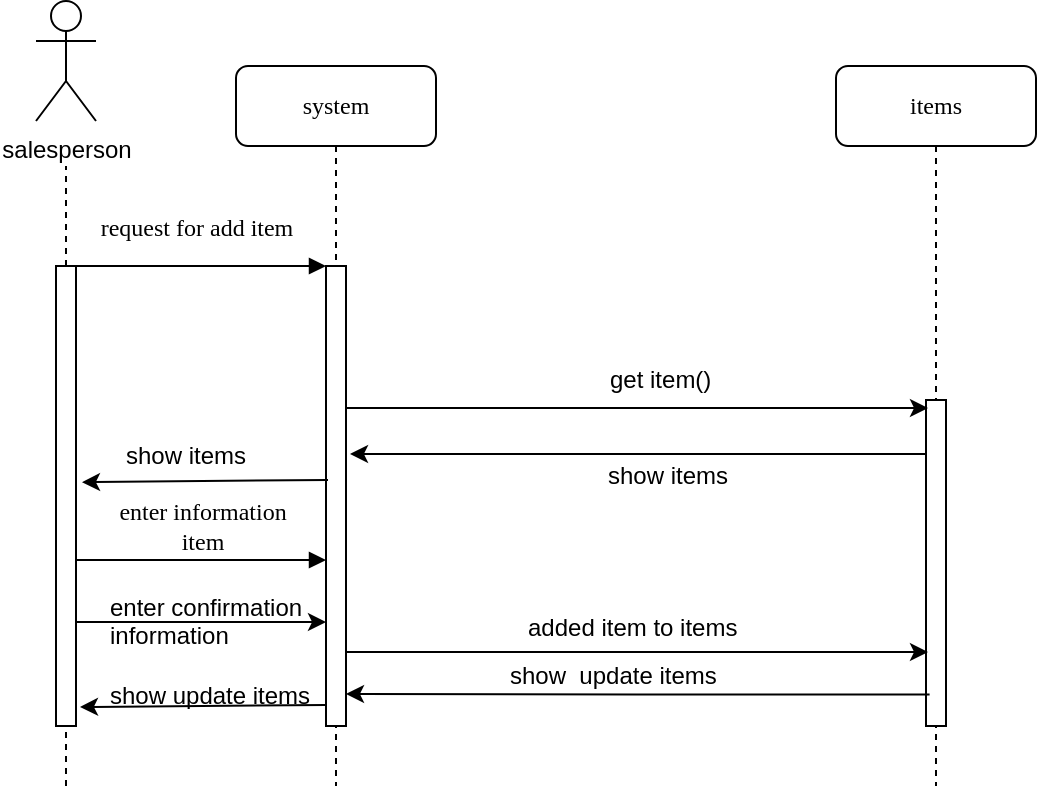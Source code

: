 <mxfile version="10.6.8" type="github"><diagram name="Page-1" id="13e1069c-82ec-6db2-03f1-153e76fe0fe0"><mxGraphModel dx="1010" dy="550" grid="1" gridSize="10" guides="1" tooltips="1" connect="1" arrows="1" fold="1" page="1" pageScale="1" pageWidth="1100" pageHeight="850" background="#ffffff" math="0" shadow="0"><root><mxCell id="0"/><mxCell id="1" parent="0"/><mxCell id="7baba1c4bc27f4b0-2" value="system" style="shape=umlLifeline;perimeter=lifelinePerimeter;whiteSpace=wrap;html=1;container=1;collapsible=0;recursiveResize=0;outlineConnect=0;rounded=1;shadow=0;comic=0;labelBackgroundColor=none;strokeColor=#000000;strokeWidth=1;fillColor=#FFFFFF;fontFamily=Verdana;fontSize=12;fontColor=#000000;align=center;" parent="1" vertex="1"><mxGeometry x="240" y="80" width="100" height="360" as="geometry"/></mxCell><mxCell id="7baba1c4bc27f4b0-10" value="" style="html=1;points=[];perimeter=orthogonalPerimeter;rounded=0;shadow=0;comic=0;labelBackgroundColor=none;strokeColor=#000000;strokeWidth=1;fillColor=#FFFFFF;fontFamily=Verdana;fontSize=12;fontColor=#000000;align=center;" parent="7baba1c4bc27f4b0-2" vertex="1"><mxGeometry x="45" y="100" width="10" height="230" as="geometry"/></mxCell><mxCell id="7baba1c4bc27f4b0-4" value="items" style="shape=umlLifeline;perimeter=lifelinePerimeter;whiteSpace=wrap;html=1;container=1;collapsible=0;recursiveResize=0;outlineConnect=0;rounded=1;shadow=0;comic=0;labelBackgroundColor=none;strokeColor=#000000;strokeWidth=1;fillColor=#FFFFFF;fontFamily=Verdana;fontSize=12;fontColor=#000000;align=center;" parent="1" vertex="1"><mxGeometry x="540" y="80" width="100" height="360" as="geometry"/></mxCell><mxCell id="XhSIV2I0s--ur68v1O1E-33" style="edgeStyle=orthogonalEdgeStyle;rounded=0;orthogonalLoop=1;jettySize=auto;html=1;" parent="1" edge="1"><mxGeometry relative="1" as="geometry"><mxPoint x="297" y="274" as="targetPoint"/><mxPoint x="585" y="274" as="sourcePoint"/></mxGeometry></mxCell><mxCell id="7baba1c4bc27f4b0-16" value="" style="html=1;points=[];perimeter=orthogonalPerimeter;rounded=0;shadow=0;comic=0;labelBackgroundColor=none;strokeColor=#000000;strokeWidth=1;fillColor=#FFFFFF;fontFamily=Verdana;fontSize=12;fontColor=#000000;align=center;" parent="1" vertex="1"><mxGeometry x="585" y="247" width="10" height="163" as="geometry"/></mxCell><mxCell id="7baba1c4bc27f4b0-11" value="request for add item" style="html=1;verticalAlign=bottom;endArrow=block;entryX=0;entryY=0;labelBackgroundColor=none;fontFamily=Verdana;fontSize=12;edgeStyle=elbowEdgeStyle;elbow=vertical;" parent="1" target="7baba1c4bc27f4b0-10" edge="1"><mxGeometry y="10" relative="1" as="geometry"><mxPoint x="155" y="180" as="sourcePoint"/><mxPoint as="offset"/></mxGeometry></mxCell><mxCell id="XhSIV2I0s--ur68v1O1E-41" style="edgeStyle=orthogonalEdgeStyle;rounded=0;orthogonalLoop=1;jettySize=auto;html=1;exitX=0.18;exitY=0.903;exitDx=0;exitDy=0;exitPerimeter=0;" parent="1" edge="1" source="7baba1c4bc27f4b0-16"><mxGeometry relative="1" as="geometry"><mxPoint x="295" y="394" as="targetPoint"/><mxPoint x="581" y="394" as="sourcePoint"/><Array as="points"/></mxGeometry></mxCell><mxCell id="XhSIV2I0s--ur68v1O1E-1" value="salesperson" style="shape=umlActor;verticalLabelPosition=bottom;labelBackgroundColor=#ffffff;verticalAlign=top;html=1;outlineConnect=0;" parent="1" vertex="1"><mxGeometry x="140" y="47.5" width="30" height="60" as="geometry"/></mxCell><mxCell id="XhSIV2I0s--ur68v1O1E-3" value="" style="endArrow=none;dashed=1;html=1;" parent="1" source="XhSIV2I0s--ur68v1O1E-4" edge="1"><mxGeometry width="50" height="50" relative="1" as="geometry"><mxPoint x="155" y="490" as="sourcePoint"/><mxPoint x="155" y="130" as="targetPoint"/></mxGeometry></mxCell><mxCell id="XhSIV2I0s--ur68v1O1E-18" style="edgeStyle=orthogonalEdgeStyle;rounded=0;orthogonalLoop=1;jettySize=auto;html=1;entryX=-0.1;entryY=0.739;entryDx=0;entryDy=0;entryPerimeter=0;exitX=0.9;exitY=0.657;exitDx=0;exitDy=0;exitPerimeter=0;" parent="1" edge="1"><mxGeometry relative="1" as="geometry"><mxPoint x="159" y="359" as="sourcePoint"/><mxPoint x="285" y="358" as="targetPoint"/><Array as="points"><mxPoint x="159" y="358"/></Array></mxGeometry></mxCell><mxCell id="XhSIV2I0s--ur68v1O1E-4" value="" style="html=1;points=[];perimeter=orthogonalPerimeter;rounded=0;shadow=0;comic=0;labelBackgroundColor=none;strokeColor=#000000;strokeWidth=1;fillColor=#FFFFFF;fontFamily=Verdana;fontSize=12;fontColor=#000000;align=center;" parent="1" vertex="1"><mxGeometry x="150" y="180" width="10" height="230" as="geometry"/></mxCell><mxCell id="XhSIV2I0s--ur68v1O1E-5" value="" style="endArrow=none;dashed=1;html=1;" parent="1" target="XhSIV2I0s--ur68v1O1E-4" edge="1"><mxGeometry width="50" height="50" relative="1" as="geometry"><mxPoint x="155" y="440" as="sourcePoint"/><mxPoint x="155" y="130" as="targetPoint"/></mxGeometry></mxCell><mxCell id="XhSIV2I0s--ur68v1O1E-23" value="&lt;div&gt;enter information&lt;/div&gt;&lt;div&gt; item&lt;/div&gt;" style="html=1;verticalAlign=bottom;endArrow=block;entryX=0;entryY=0;labelBackgroundColor=none;fontFamily=Verdana;fontSize=12;edgeStyle=elbowEdgeStyle;elbow=vertical;" parent="1" edge="1"><mxGeometry relative="1" as="geometry"><mxPoint x="160" y="327" as="sourcePoint"/><mxPoint x="285" y="327" as="targetPoint"/><mxPoint as="offset"/></mxGeometry></mxCell><mxCell id="XhSIV2I0s--ur68v1O1E-30" style="edgeStyle=orthogonalEdgeStyle;rounded=0;orthogonalLoop=1;jettySize=auto;html=1;entryX=0.1;entryY=0.417;entryDx=0;entryDy=0;entryPerimeter=0;" parent="1" edge="1"><mxGeometry relative="1" as="geometry"><mxPoint x="295" y="251" as="sourcePoint"/><mxPoint x="586" y="251" as="targetPoint"/></mxGeometry></mxCell><mxCell id="XhSIV2I0s--ur68v1O1E-32" value="get item()" style="text;html=1;resizable=0;points=[];autosize=1;align=left;verticalAlign=top;spacingTop=-4;" parent="1" vertex="1"><mxGeometry x="425" y="227" width="70" height="20" as="geometry"/></mxCell><mxCell id="XhSIV2I0s--ur68v1O1E-34" value="show items" style="text;html=1;resizable=0;points=[];autosize=1;align=left;verticalAlign=top;spacingTop=-4;" parent="1" vertex="1"><mxGeometry x="424" y="275" width="80" height="20" as="geometry"/></mxCell><mxCell id="XhSIV2I0s--ur68v1O1E-37" value="&lt;div&gt;enter confirmation&lt;/div&gt;&lt;div&gt; information&lt;/div&gt;" style="text;html=1;resizable=0;points=[];autosize=1;align=left;verticalAlign=top;spacingTop=-4;" parent="1" vertex="1"><mxGeometry x="175" y="341" width="110" height="30" as="geometry"/></mxCell><mxCell id="XhSIV2I0s--ur68v1O1E-38" style="edgeStyle=orthogonalEdgeStyle;rounded=0;orthogonalLoop=1;jettySize=auto;html=1;entryX=0.1;entryY=0.417;entryDx=0;entryDy=0;entryPerimeter=0;" parent="1" edge="1"><mxGeometry relative="1" as="geometry"><mxPoint x="295" y="373" as="sourcePoint"/><mxPoint x="586" y="373" as="targetPoint"/></mxGeometry></mxCell><mxCell id="XhSIV2I0s--ur68v1O1E-39" value="added item to items" style="text;html=1;resizable=0;points=[];autosize=1;align=left;verticalAlign=top;spacingTop=-4;" parent="1" vertex="1"><mxGeometry x="384" y="351" width="120" height="20" as="geometry"/></mxCell><mxCell id="XhSIV2I0s--ur68v1O1E-42" value="show&amp;nbsp; update items" style="text;html=1;resizable=0;points=[];autosize=1;align=left;verticalAlign=top;spacingTop=-4;" parent="1" vertex="1"><mxGeometry x="375" y="375" width="120" height="20" as="geometry"/></mxCell><mxCell id="CQiMCcgez449UCwNBl5x-4" value="" style="endArrow=classic;html=1;entryX=1.3;entryY=0.47;entryDx=0;entryDy=0;entryPerimeter=0;exitX=0.1;exitY=0.465;exitDx=0;exitDy=0;exitPerimeter=0;" parent="1" source="7baba1c4bc27f4b0-10" target="XhSIV2I0s--ur68v1O1E-4" edge="1"><mxGeometry width="50" height="50" relative="1" as="geometry"><mxPoint x="280" y="288" as="sourcePoint"/><mxPoint x="230" y="250" as="targetPoint"/></mxGeometry></mxCell><mxCell id="CQiMCcgez449UCwNBl5x-5" value="show items" style="text;html=1;resizable=0;points=[];autosize=1;align=left;verticalAlign=top;spacingTop=-4;" parent="1" vertex="1"><mxGeometry x="182.5" y="265" width="80" height="20" as="geometry"/></mxCell><mxCell id="CQiMCcgez449UCwNBl5x-10" value="" style="endArrow=classic;html=1;entryX=1.3;entryY=0.47;entryDx=0;entryDy=0;entryPerimeter=0;exitX=0.1;exitY=0.465;exitDx=0;exitDy=0;exitPerimeter=0;" parent="1" edge="1"><mxGeometry width="50" height="50" relative="1" as="geometry"><mxPoint x="285" y="399.5" as="sourcePoint"/><mxPoint x="162" y="400.5" as="targetPoint"/></mxGeometry></mxCell><mxCell id="CQiMCcgez449UCwNBl5x-11" value="show update items" style="text;html=1;resizable=0;points=[];autosize=1;align=left;verticalAlign=top;spacingTop=-4;" parent="1" vertex="1"><mxGeometry x="175" y="385" width="120" height="20" as="geometry"/></mxCell></root></mxGraphModel></diagram></mxfile>